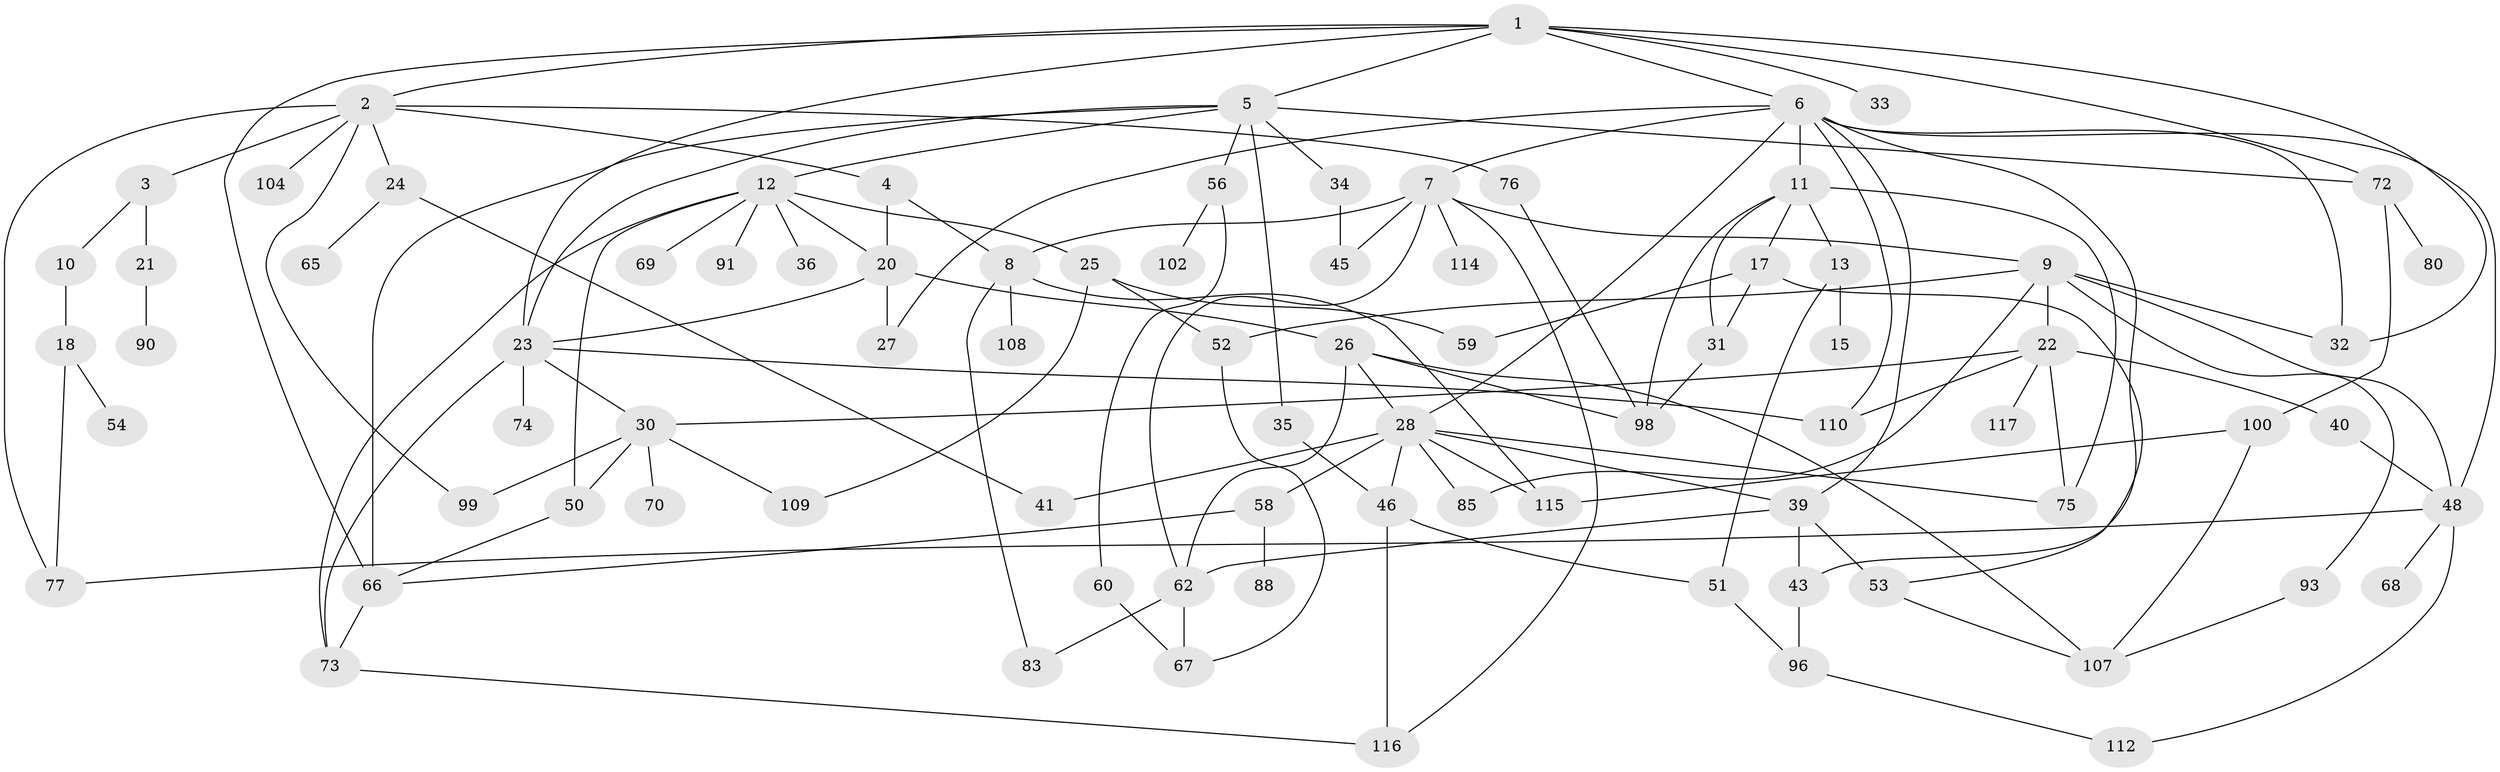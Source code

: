 // Generated by graph-tools (version 1.1) at 2025/51/02/27/25 19:51:36]
// undirected, 83 vertices, 136 edges
graph export_dot {
graph [start="1"]
  node [color=gray90,style=filled];
  1 [super="+86"];
  2 [super="+14"];
  3 [super="+29"];
  4;
  5 [super="+95"];
  6 [super="+37"];
  7 [super="+19"];
  8 [super="+57"];
  9 [super="+47"];
  10;
  11 [super="+101"];
  12 [super="+16"];
  13;
  15;
  17 [super="+55"];
  18 [super="+78"];
  20 [super="+71"];
  21 [super="+38"];
  22 [super="+87"];
  23 [super="+119"];
  24;
  25 [super="+79"];
  26 [super="+44"];
  27;
  28 [super="+92"];
  30 [super="+94"];
  31 [super="+63"];
  32;
  33;
  34;
  35;
  36;
  39 [super="+82"];
  40 [super="+111"];
  41 [super="+42"];
  43 [super="+89"];
  45;
  46;
  48 [super="+49"];
  50;
  51 [super="+61"];
  52;
  53;
  54;
  56;
  58;
  59;
  60 [super="+84"];
  62 [super="+64"];
  65;
  66 [super="+103"];
  67 [super="+97"];
  68;
  69;
  70;
  72;
  73;
  74 [super="+81"];
  75;
  76;
  77;
  80;
  83;
  85;
  88;
  90;
  91;
  93;
  96 [super="+106"];
  98;
  99 [super="+105"];
  100 [super="+113"];
  102;
  104;
  107 [super="+118"];
  108;
  109;
  110;
  112;
  114;
  115;
  116;
  117;
  1 -- 2;
  1 -- 5;
  1 -- 6;
  1 -- 33;
  1 -- 72;
  1 -- 32;
  1 -- 66;
  1 -- 23;
  2 -- 3;
  2 -- 4;
  2 -- 24;
  2 -- 77;
  2 -- 104;
  2 -- 76;
  2 -- 99;
  3 -- 10;
  3 -- 21;
  4 -- 20;
  4 -- 8;
  5 -- 12;
  5 -- 34;
  5 -- 35;
  5 -- 56;
  5 -- 66;
  5 -- 72;
  5 -- 23;
  6 -- 7;
  6 -- 11;
  6 -- 32;
  6 -- 43;
  6 -- 27;
  6 -- 110;
  6 -- 28;
  6 -- 39;
  6 -- 48;
  7 -- 8;
  7 -- 9;
  7 -- 114;
  7 -- 116;
  7 -- 45;
  7 -- 62;
  8 -- 115;
  8 -- 108;
  8 -- 83;
  9 -- 22;
  9 -- 32;
  9 -- 48;
  9 -- 52;
  9 -- 85;
  9 -- 93;
  10 -- 18;
  11 -- 13 [weight=2];
  11 -- 17;
  11 -- 31;
  11 -- 75;
  11 -- 98;
  12 -- 25;
  12 -- 36;
  12 -- 91;
  12 -- 50;
  12 -- 73;
  12 -- 69;
  12 -- 20;
  13 -- 15;
  13 -- 51;
  17 -- 59;
  17 -- 53;
  17 -- 31;
  18 -- 54;
  18 -- 77;
  20 -- 23;
  20 -- 26;
  20 -- 27;
  21 -- 90;
  22 -- 30;
  22 -- 40;
  22 -- 117;
  22 -- 110;
  22 -- 75;
  23 -- 73;
  23 -- 74;
  23 -- 110;
  23 -- 30;
  24 -- 41;
  24 -- 65;
  25 -- 109;
  25 -- 59;
  25 -- 52;
  26 -- 28;
  26 -- 62;
  26 -- 98;
  26 -- 107;
  28 -- 46;
  28 -- 58;
  28 -- 75;
  28 -- 115;
  28 -- 85;
  28 -- 39;
  28 -- 41;
  30 -- 50;
  30 -- 70;
  30 -- 109;
  30 -- 99;
  31 -- 98;
  34 -- 45;
  35 -- 46;
  39 -- 53;
  39 -- 62;
  39 -- 43;
  40 -- 48;
  43 -- 96;
  46 -- 116;
  46 -- 51;
  48 -- 68;
  48 -- 112;
  48 -- 77;
  50 -- 66;
  51 -- 96;
  52 -- 67;
  53 -- 107;
  56 -- 60;
  56 -- 102;
  58 -- 88;
  58 -- 66;
  60 -- 67;
  62 -- 83;
  62 -- 67;
  66 -- 73;
  72 -- 80;
  72 -- 100;
  73 -- 116;
  76 -- 98;
  93 -- 107;
  96 -- 112;
  100 -- 107;
  100 -- 115;
}
